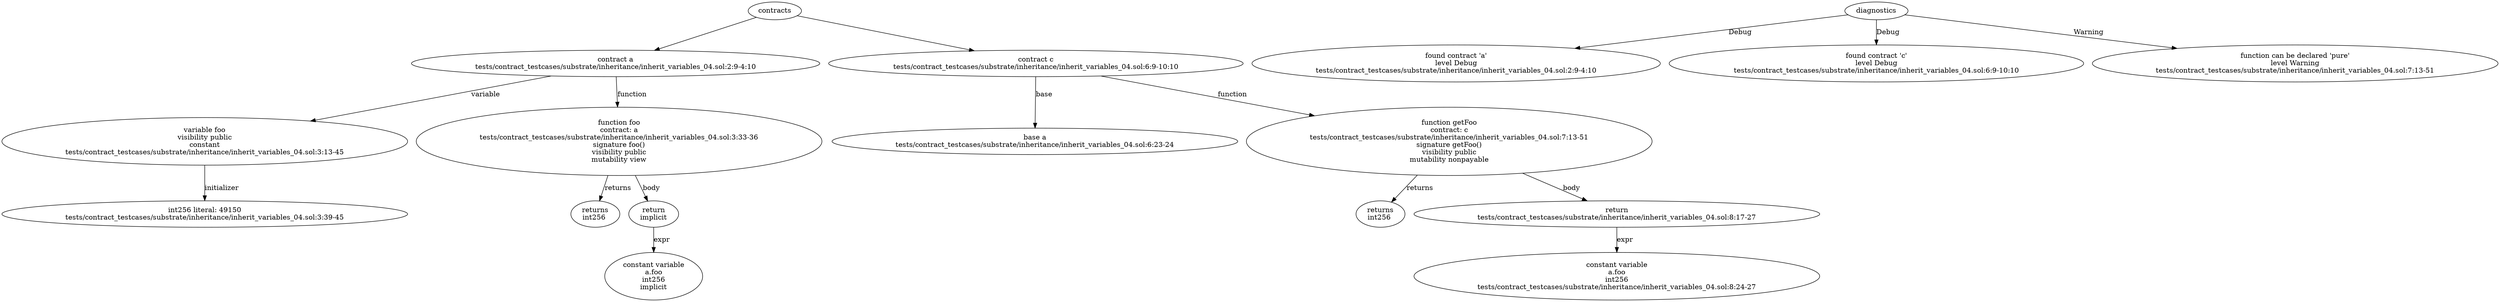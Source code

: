 strict digraph "tests/contract_testcases/substrate/inheritance/inherit_variables_04.sol" {
	contract [label="contract a\ntests/contract_testcases/substrate/inheritance/inherit_variables_04.sol:2:9-4:10"]
	var [label="variable foo\nvisibility public\nconstant\ntests/contract_testcases/substrate/inheritance/inherit_variables_04.sol:3:13-45"]
	number_literal [label="int256 literal: 49150\ntests/contract_testcases/substrate/inheritance/inherit_variables_04.sol:3:39-45"]
	foo [label="function foo\ncontract: a\ntests/contract_testcases/substrate/inheritance/inherit_variables_04.sol:3:33-36\nsignature foo()\nvisibility public\nmutability view"]
	returns [label="returns\nint256 "]
	return [label="return\nimplicit"]
	constant [label="constant variable\na.foo\nint256\nimplicit"]
	contract_8 [label="contract c\ntests/contract_testcases/substrate/inheritance/inherit_variables_04.sol:6:9-10:10"]
	base [label="base a\ntests/contract_testcases/substrate/inheritance/inherit_variables_04.sol:6:23-24"]
	getFoo [label="function getFoo\ncontract: c\ntests/contract_testcases/substrate/inheritance/inherit_variables_04.sol:7:13-51\nsignature getFoo()\nvisibility public\nmutability nonpayable"]
	returns_11 [label="returns\nint256 "]
	return_12 [label="return\ntests/contract_testcases/substrate/inheritance/inherit_variables_04.sol:8:17-27"]
	constant_13 [label="constant variable\na.foo\nint256\ntests/contract_testcases/substrate/inheritance/inherit_variables_04.sol:8:24-27"]
	diagnostic [label="found contract 'a'\nlevel Debug\ntests/contract_testcases/substrate/inheritance/inherit_variables_04.sol:2:9-4:10"]
	diagnostic_16 [label="found contract 'c'\nlevel Debug\ntests/contract_testcases/substrate/inheritance/inherit_variables_04.sol:6:9-10:10"]
	diagnostic_17 [label="function can be declared 'pure'\nlevel Warning\ntests/contract_testcases/substrate/inheritance/inherit_variables_04.sol:7:13-51"]
	contracts -> contract
	contract -> var [label="variable"]
	var -> number_literal [label="initializer"]
	contract -> foo [label="function"]
	foo -> returns [label="returns"]
	foo -> return [label="body"]
	return -> constant [label="expr"]
	contracts -> contract_8
	contract_8 -> base [label="base"]
	contract_8 -> getFoo [label="function"]
	getFoo -> returns_11 [label="returns"]
	getFoo -> return_12 [label="body"]
	return_12 -> constant_13 [label="expr"]
	diagnostics -> diagnostic [label="Debug"]
	diagnostics -> diagnostic_16 [label="Debug"]
	diagnostics -> diagnostic_17 [label="Warning"]
}
